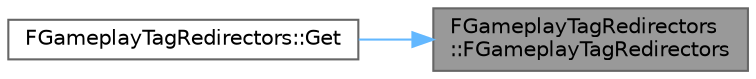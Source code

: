 digraph "FGameplayTagRedirectors::FGameplayTagRedirectors"
{
 // INTERACTIVE_SVG=YES
 // LATEX_PDF_SIZE
  bgcolor="transparent";
  edge [fontname=Helvetica,fontsize=10,labelfontname=Helvetica,labelfontsize=10];
  node [fontname=Helvetica,fontsize=10,shape=box,height=0.2,width=0.4];
  rankdir="RL";
  Node1 [id="Node000001",label="FGameplayTagRedirectors\l::FGameplayTagRedirectors",height=0.2,width=0.4,color="gray40", fillcolor="grey60", style="filled", fontcolor="black",tooltip=" "];
  Node1 -> Node2 [id="edge1_Node000001_Node000002",dir="back",color="steelblue1",style="solid",tooltip=" "];
  Node2 [id="Node000002",label="FGameplayTagRedirectors::Get",height=0.2,width=0.4,color="grey40", fillcolor="white", style="filled",URL="$d5/d79/classFGameplayTagRedirectors.html#a6072bf53e8921c0b6da18f1edeea35b4",tooltip=" "];
}
